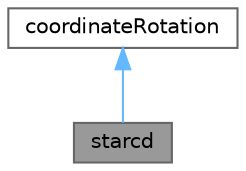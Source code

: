 digraph "starcd"
{
 // LATEX_PDF_SIZE
  bgcolor="transparent";
  edge [fontname=Helvetica,fontsize=10,labelfontname=Helvetica,labelfontsize=10];
  node [fontname=Helvetica,fontsize=10,shape=box,height=0.2,width=0.4];
  Node1 [id="Node000001",label="starcd",height=0.2,width=0.4,color="gray40", fillcolor="grey60", style="filled", fontcolor="black",tooltip="A coordinateRotation defined by the STAR-CD convention."];
  Node2 -> Node1 [id="edge1_Node000001_Node000002",dir="back",color="steelblue1",style="solid",tooltip=" "];
  Node2 [id="Node000002",label="coordinateRotation",height=0.2,width=0.4,color="gray40", fillcolor="white", style="filled",URL="$classFoam_1_1coordinateRotation.html",tooltip="User specification of a coordinate rotation."];
}
